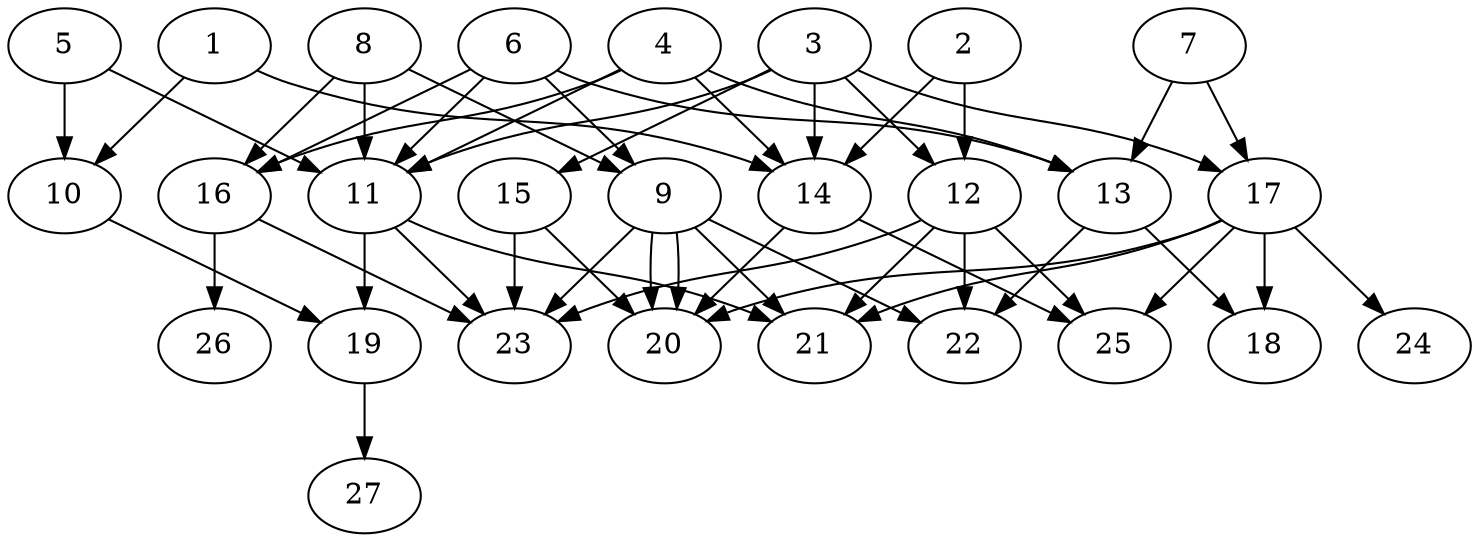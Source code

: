 // DAG (tier=2-normal, mode=compute, n=27, ccr=0.360, fat=0.561, density=0.552, regular=0.406, jump=0.133, mindata=524288, maxdata=8388608)
// DAG automatically generated by daggen at Sun Aug 24 16:33:33 2025
// /home/ermia/Project/Environments/daggen/bin/daggen --dot --ccr 0.360 --fat 0.561 --regular 0.406 --density 0.552 --jump 0.133 --mindata 524288 --maxdata 8388608 -n 27 
digraph G {
  1 [size="491661914272204736", alpha="0.11", expect_size="245830957136102368"]
  1 -> 10 [size ="209799094468608"]
  1 -> 14 [size ="209799094468608"]
  2 [size="229847135678399250432", alpha="0.01", expect_size="114923567839199625216"]
  2 -> 12 [size ="300180666580992"]
  2 -> 14 [size ="300180666580992"]
  3 [size="323955075788394463232", alpha="0.14", expect_size="161977537894197231616"]
  3 -> 11 [size ="377351875592192"]
  3 -> 12 [size ="377351875592192"]
  3 -> 14 [size ="377351875592192"]
  3 -> 15 [size ="377351875592192"]
  3 -> 17 [size ="377351875592192"]
  4 [size="112192181149630464000", alpha="0.04", expect_size="56096090574815232000"]
  4 -> 11 [size ="186093718732800"]
  4 -> 13 [size ="186093718732800"]
  4 -> 14 [size ="186093718732800"]
  4 -> 16 [size ="186093718732800"]
  5 [size="876834307177543424", alpha="0.05", expect_size="438417153588771712"]
  5 -> 10 [size ="481470665719808"]
  5 -> 11 [size ="481470665719808"]
  6 [size="725163665592305408", alpha="0.15", expect_size="362581832796152704"]
  6 -> 9 [size ="528714844602368"]
  6 -> 11 [size ="528714844602368"]
  6 -> 13 [size ="528714844602368"]
  6 -> 16 [size ="528714844602368"]
  7 [size="26210529454146", alpha="0.17", expect_size="13105264727073"]
  7 -> 13 [size ="2851195584512"]
  7 -> 17 [size ="2851195584512"]
  8 [size="608572101599116928", alpha="0.11", expect_size="304286050799558464"]
  8 -> 9 [size ="505923290267648"]
  8 -> 11 [size ="505923290267648"]
  8 -> 16 [size ="505923290267648"]
  9 [size="33316891671274228", alpha="0.17", expect_size="16658445835637114"]
  9 -> 20 [size ="17539874684928"]
  9 -> 20 [size ="17539874684928"]
  9 -> 21 [size ="17539874684928"]
  9 -> 22 [size ="17539874684928"]
  9 -> 23 [size ="17539874684928"]
  10 [size="160005482003553", alpha="0.18", expect_size="80002741001776"]
  10 -> 19 [size ="10039788044288"]
  11 [size="15634605123563328", alpha="0.05", expect_size="7817302561781664"]
  11 -> 19 [size ="306841053560832"]
  11 -> 21 [size ="306841053560832"]
  11 -> 23 [size ="306841053560832"]
  12 [size="6188536550990616", alpha="0.18", expect_size="3094268275495308"]
  12 -> 21 [size ="528182201548800"]
  12 -> 22 [size ="528182201548800"]
  12 -> 23 [size ="528182201548800"]
  12 -> 25 [size ="528182201548800"]
  13 [size="6238424187759888", alpha="0.12", expect_size="3119212093879944"]
  13 -> 18 [size ="242803225395200"]
  13 -> 22 [size ="242803225395200"]
  14 [size="579397438429564032", alpha="0.14", expect_size="289698719214782016"]
  14 -> 20 [size ="295781009457152"]
  14 -> 25 [size ="295781009457152"]
  15 [size="12849721501603252", alpha="0.12", expect_size="6424860750801626"]
  15 -> 20 [size ="257273943293952"]
  15 -> 23 [size ="257273943293952"]
  16 [size="407596667542553", alpha="0.04", expect_size="203798333771276"]
  16 -> 23 [size ="9875279052800"]
  16 -> 26 [size ="9875279052800"]
  17 [size="1197484004063295", alpha="0.07", expect_size="598742002031647"]
  17 -> 18 [size ="58997952479232"]
  17 -> 20 [size ="58997952479232"]
  17 -> 21 [size ="58997952479232"]
  17 -> 24 [size ="58997952479232"]
  17 -> 25 [size ="58997952479232"]
  18 [size="38098032435914604544", alpha="0.02", expect_size="19049016217957302272"]
  19 [size="15652279506337628", alpha="0.13", expect_size="7826139753168814"]
  19 -> 27 [size ="293692623552512"]
  20 [size="1090579473103727232", alpha="0.10", expect_size="545289736551863616"]
  21 [size="4633008228949557248", alpha="0.17", expect_size="2316504114474778624"]
  22 [size="2533740051496934", alpha="0.20", expect_size="1266870025748467"]
  23 [size="9620759527599112192", alpha="0.06", expect_size="4810379763799556096"]
  24 [size="15001603919959388", alpha="0.00", expect_size="7500801959979694"]
  25 [size="17690918777230112", alpha="0.06", expect_size="8845459388615056"]
  26 [size="64036871078340984832", alpha="0.03", expect_size="32018435539170492416"]
  27 [size="52989259550994464768", alpha="0.06", expect_size="26494629775497232384"]
}